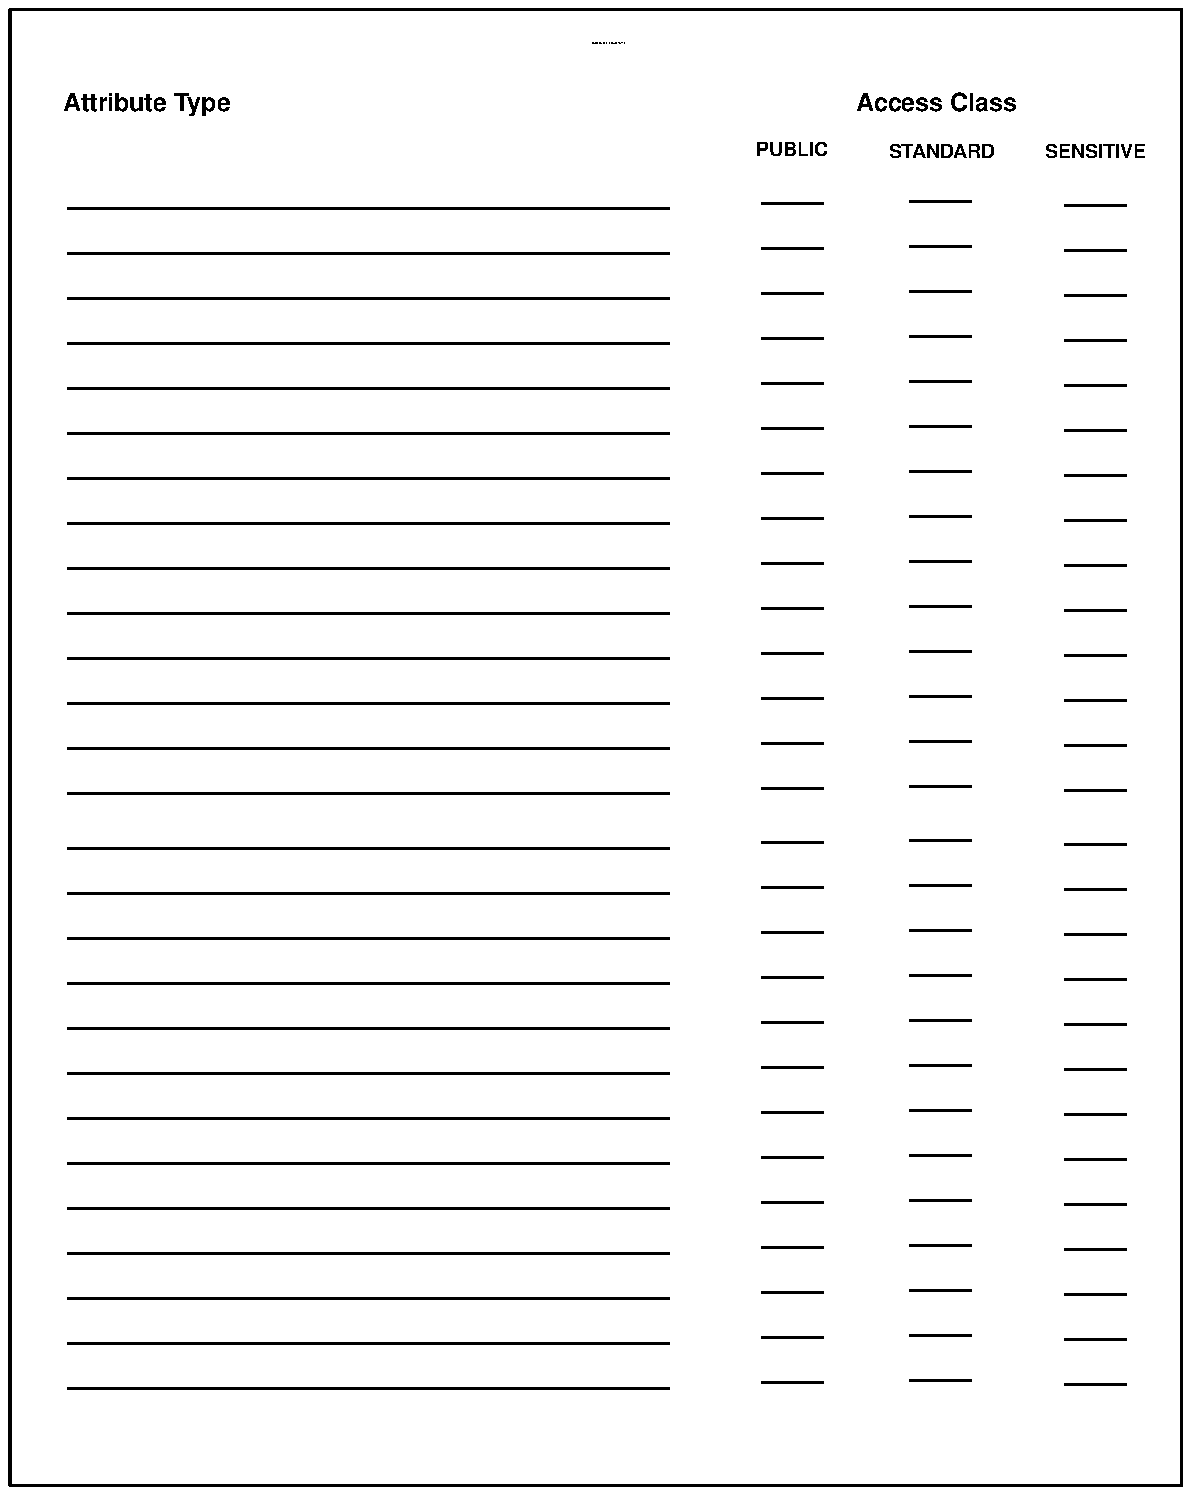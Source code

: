 ...\" @OSF_COPYRIGHT@
...\" COPYRIGHT NOTICE
...\" Copyright (c) 1990, 1991, 1992, 1993 Open Software Foundation, Inc.
...\" ALL RIGHTS RESERVED (DCE).  See the file named COPYRIGHT.DCE in the
...\" src directory for the full copyright text.
...\" 
...\" HISTORY
...\" $Log: fig14.aclschemaworksheetE.pic,v $
...\" Revision 1.1.2.1  1994/08/04  21:01:57  hal
...\" 	Create DCE GDS Admin Gd & Ref from GDS parts of Adm Gd & Cmd Ref; fix log
...\" 	[1994/08/04  20:37:12  hal]
...\"
...\" Revision 1.1.4.2  1993/08/12  17:19:29  buckler
...\" 	{edit, R1.0.2}
...\" 	Prentice-Hall editorial changes.
...\" 	[1993/08/12  17:03:08  buckler]
...\" 
...\" Revision 1.1.2.3  1993/01/28  19:08:43  dbelch
...\" 	Embedding copyright notice
...\" 	[1993/01/28  18:36:36  dbelch]
...\" 
...\" Revision 1.1.2.2  1992/12/09  19:55:25  rnollman
...\" 	new illustration
...\" 	[1992/12/09  19:54:50  rnollman]
...\" 
...\" $EndLog$
.PS
scale = 106.667
.ps 20
line   from 401, 444 \
	to 433, 444 
.ps 10
"\f(HB\s7SENSITIVE\s0\fP"  at 579, 711
"\f(HB\s7STANDARD\s0\fP"  at 497, 711
"\f(HB\s7PUBLIC\s0\fP"  at 417, 712
.ps 20
line   from 480, 517 \
	to 512, 517 
line   from 480, 493 \
	to 512, 493 
line   from 480, 469 \
	to 512, 469 
line   from 480, 445 \
	to 512, 445 
line   from 480, 421 \
	to 512, 421 
line   from 480, 397 \
	to 512, 397 
line   from 480, 373 \
	to 512, 373 
line   from 480, 541 \
	to 512, 541 
line   from 480, 565 \
	to 512, 565 
line   from 480, 589 \
	to 512, 589 
line   from 480, 613 \
	to 512, 613 
line   from 480, 637 \
	to 512, 637 
line   from 480, 661 \
	to 512, 661 
line   from 480, 685 \
	to 512, 685 
.ps 10
"\f(HB\s9Attribute Type\s0\fP"  at 73, 736
"\f(HB\s9Access Class\s0\fP"  at 494, 736
.ps 20
line   from 31, 681 \
	to 351, 681 
.ps 10
"\f(HB\s10ACL Schema Worksheet\s0\fP"  at 319, 772
.ps 20
line   from 31, 369 \
	to 351, 369 
line   from 31, 393 \
	to 351, 393 
line   from 31, 417 \
	to 351, 417 
line   from 31, 441 \
	to 351, 441 
line   from 31, 465 \
	to 351, 465 
line   from 31, 489 \
	to 351, 489 
line   from 31, 513 \
	to 351, 513 
line   from 31, 657 \
	to 351, 657 
line   from 31, 633 \
	to 351, 633 
line   from 31, 609 \
	to 351, 609 
line   from 31, 585 \
	to 351, 585 
line   from 31, 561 \
	to 351, 561 
line   from 31, 537 \
	to 351, 537 
box  wid 625 ht 787 at 312.5, 393.5
line   from 401, 516 \
	to 433, 516 
line   from 401, 492 \
	to 433, 492 
line   from 401, 468 \
	to 433, 468 
line   from 401, 420 \
	to 433, 420 
line   from 401, 396 \
	to 433, 396 
line   from 401, 372 \
	to 433, 372 
line   from 401, 540 \
	to 433, 540 
line   from 401, 564 \
	to 433, 564 
line   from 401, 588 \
	to 433, 588 
line   from 401, 612 \
	to 433, 612 
line   from 401, 636 \
	to 433, 636 
line   from 401, 660 \
	to 433, 660 
line   from 401, 684 \
	to 433, 684 
line   from 563, 371 \
	to 595, 371 
line   from 563, 395 \
	to 595, 395 
line   from 563, 419 \
	to 595, 419 
line   from 563, 443 \
	to 595, 443 
line   from 563, 467 \
	to 595, 467 
line   from 563, 491 \
	to 595, 491 
line   from 563, 515 \
	to 595, 515 
line   from 563, 683 \
	to 595, 683 
line   from 563, 659 \
	to 595, 659 
line   from 563, 635 \
	to 595, 635 
line   from 563, 611 \
	to 595, 611 
line   from 563, 587 \
	to 595, 587 
line   from 563, 563 \
	to 595, 563 
line   from 563, 539 \
	to 595, 539 
line   from 480, 152 \
	to 512, 152 
line   from 480, 176 \
	to 512, 176 
line   from 480, 200 \
	to 512, 200 
line   from 480, 224 \
	to 512, 224 
line   from 480, 344 \
	to 512, 344 
line   from 480, 320 \
	to 512, 320 
line   from 480, 296 \
	to 512, 296 
line   from 480, 272 \
	to 512, 272 
line   from 480, 248 \
	to 512, 248 
line   from 480, 104 \
	to 512, 104 
line   from 480, 128 \
	to 512, 128 
line   from 480, 80 \
	to 512, 80 
line   from 480, 56 \
	to 512, 56 
.ps 10
"\f(HB\s7\s0\fP"  at 334, 198
.ps 20
line   from 31, 148 \
	to 351, 148 
line   from 31, 220 \
	to 351, 220 
line   from 31, 196 \
	to 351, 196 
line   from 31, 172 \
	to 351, 172 
line   from 31, 244 \
	to 351, 244 
line   from 31, 268 \
	to 351, 268 
line   from 31, 124 \
	to 351, 124 
line   from 31, 100 \
	to 351, 100 
line   from 31, 292 \
	to 351, 292 
line   from 31, 316 \
	to 351, 316 
line   from 31, 340 \
	to 351, 340 
line   from 31, 52 \
	to 351, 52 
line   from 31, 76 \
	to 351, 76 
line   from 401, 151 \
	to 433, 151 
line   from 401, 175 \
	to 433, 175 
line   from 401, 199 \
	to 433, 199 
line   from 401, 223 \
	to 433, 223 
line   from 401, 103 \
	to 433, 103 
line   from 401, 127 \
	to 433, 127 
line   from 401, 343 \
	to 433, 343 
line   from 401, 319 \
	to 433, 319 
line   from 401, 295 \
	to 433, 295 
line   from 401, 271 \
	to 433, 271 
line   from 401, 247 \
	to 433, 247 
line   from 401, 79 \
	to 433, 79 
line   from 401, 55 \
	to 433, 55 
line   from 563, 150 \
	to 595, 150 
line   from 563, 222 \
	to 595, 222 
line   from 563, 198 \
	to 595, 198 
line   from 563, 174 \
	to 595, 174 
line   from 563, 126 \
	to 595, 126 
line   from 563, 102 \
	to 595, 102 
line   from 563, 246 \
	to 595, 246 
line   from 563, 270 \
	to 595, 270 
line   from 563, 294 \
	to 595, 294 
line   from 563, 318 \
	to 595, 318 
line   from 563, 342 \
	to 595, 342 
line   from 563, 54 \
	to 595, 54 
line   from 563, 78 \
	to 595, 78 
.PE
